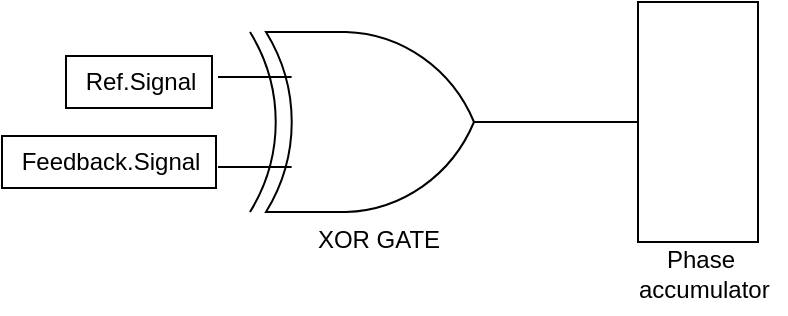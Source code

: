 <mxfile>
    <diagram id="45llfrq1dyRmGUPsolvM" name="Page-1">
        <mxGraphModel dx="576" dy="499" grid="0" gridSize="10" guides="1" tooltips="1" connect="1" arrows="1" fold="1" page="1" pageScale="1" pageWidth="850" pageHeight="1100" background="#ffffff" math="0" shadow="0">
            <root>
                <mxCell id="0"/>
                <mxCell id="1" parent="0"/>
                <mxCell id="7" value="&lt;font color=&quot;#000000&quot;&gt;XOR GATE&lt;/font&gt;" style="verticalLabelPosition=bottom;shadow=0;dashed=0;align=center;html=1;verticalAlign=top;shape=mxgraph.electrical.logic_gates.logic_gate;operation=xor;strokeColor=#000000;fillColor=none;" vertex="1" parent="1">
                    <mxGeometry x="190" y="220" width="160" height="90" as="geometry"/>
                </mxCell>
                <mxCell id="8" value="&lt;p style=&quot;line-height: 100%;&quot;&gt;&lt;br&gt;&lt;/p&gt;" style="rounded=0;whiteSpace=wrap;html=1;rotation=-90;fillColor=none;strokeColor=#000000;" vertex="1" parent="1">
                    <mxGeometry x="370" y="235" width="120" height="60" as="geometry"/>
                </mxCell>
                <mxCell id="9" value="&lt;font color=&quot;#000000&quot;&gt;Ref.Signal&lt;/font&gt;" style="text;html=1;align=center;verticalAlign=middle;resizable=0;points=[];autosize=1;strokeColor=#000000;fillColor=none;" vertex="1" parent="1">
                    <mxGeometry x="114" y="232" width="73" height="26" as="geometry"/>
                </mxCell>
                <mxCell id="10" value="&lt;font color=&quot;#000000&quot;&gt;Feedback.Signal&lt;/font&gt;" style="text;html=1;align=center;verticalAlign=middle;resizable=0;points=[];autosize=1;strokeColor=#000000;fillColor=none;" vertex="1" parent="1">
                    <mxGeometry x="82" y="272" width="107" height="26" as="geometry"/>
                </mxCell>
                <mxCell id="11" value="" style="endArrow=none;html=1;exitX=1;exitY=0.5;exitDx=0;exitDy=0;exitPerimeter=0;entryX=0.5;entryY=0;entryDx=0;entryDy=0;strokeColor=#000000;" edge="1" parent="1" source="7" target="8">
                    <mxGeometry width="50" height="50" relative="1" as="geometry">
                        <mxPoint x="330" y="300" as="sourcePoint"/>
                        <mxPoint x="380" y="250" as="targetPoint"/>
                        <Array as="points"/>
                    </mxGeometry>
                </mxCell>
                <mxCell id="12" value="&lt;font style=&quot;background-color: rgb(255, 255, 255);&quot; color=&quot;#000000&quot;&gt;Phase&lt;br style=&quot;&quot;&gt;&amp;nbsp;accumulator&lt;/font&gt;" style="text;html=1;align=center;verticalAlign=middle;resizable=0;points=[];autosize=1;strokeColor=none;fillColor=none;" vertex="1" parent="1">
                    <mxGeometry x="387" y="320" width="87" height="41" as="geometry"/>
                </mxCell>
            </root>
        </mxGraphModel>
    </diagram>
</mxfile>